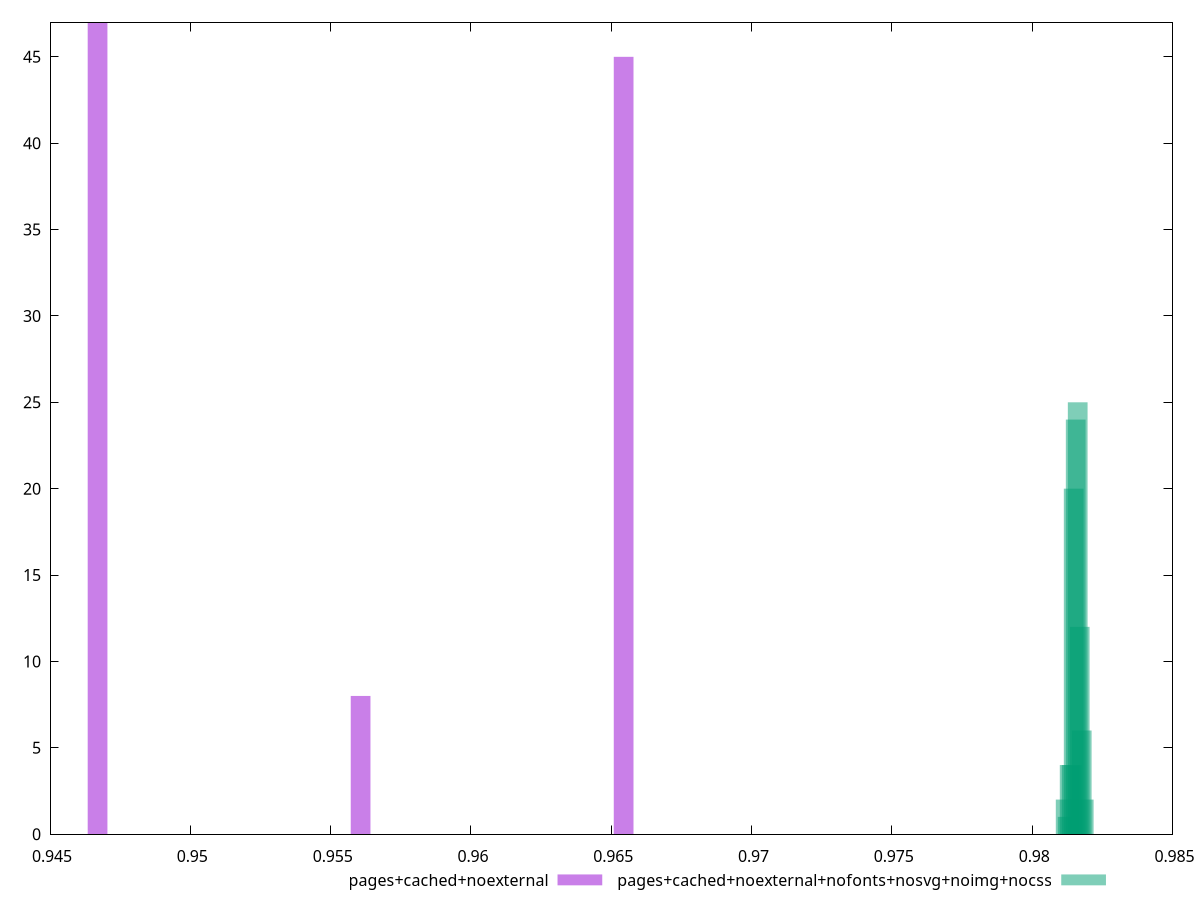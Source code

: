 $_pagesCachedNoexternal <<EOF
0.9466947766712873 47
0.9560679922818942 8
0.965441207892501 45
EOF
$_pagesCachedNoexternalNofontsNosvgNoimgNocss <<EOF
0.981621910237428 25
0.981550405144899 24
0.98147890005237 20
0.9816934153299569 12
0.9817649204224859 6
0.9818364255150148 2
0.9813358898673121 4
0.9814073949598411 4
0.9812643847747833 1
0.9811928796822543 2
EOF
set key outside below
set terminal pngcairo
set output "report_00005_2020-11-02T22-26-11.212Z/first-contentful-paint/first-contentful-paint_pages+cached+noexternal_pages+cached+noexternal+nofonts+nosvg+noimg+nocss+hist.png"
set boxwidth 0.00070283297687455
set style fill transparent solid 0.5 noborder
set yrange [0:47]
plot $_pagesCachedNoexternal title "pages+cached+noexternal" with boxes ,$_pagesCachedNoexternalNofontsNosvgNoimgNocss title "pages+cached+noexternal+nofonts+nosvg+noimg+nocss" with boxes ,